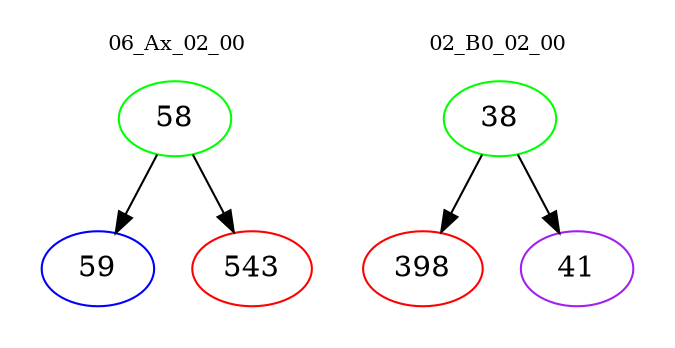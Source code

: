 digraph{
subgraph cluster_0 {
color = white
label = "06_Ax_02_00";
fontsize=10;
T0_58 [label="58", color="green"]
T0_58 -> T0_59 [color="black"]
T0_59 [label="59", color="blue"]
T0_58 -> T0_543 [color="black"]
T0_543 [label="543", color="red"]
}
subgraph cluster_1 {
color = white
label = "02_B0_02_00";
fontsize=10;
T1_38 [label="38", color="green"]
T1_38 -> T1_398 [color="black"]
T1_398 [label="398", color="red"]
T1_38 -> T1_41 [color="black"]
T1_41 [label="41", color="purple"]
}
}
